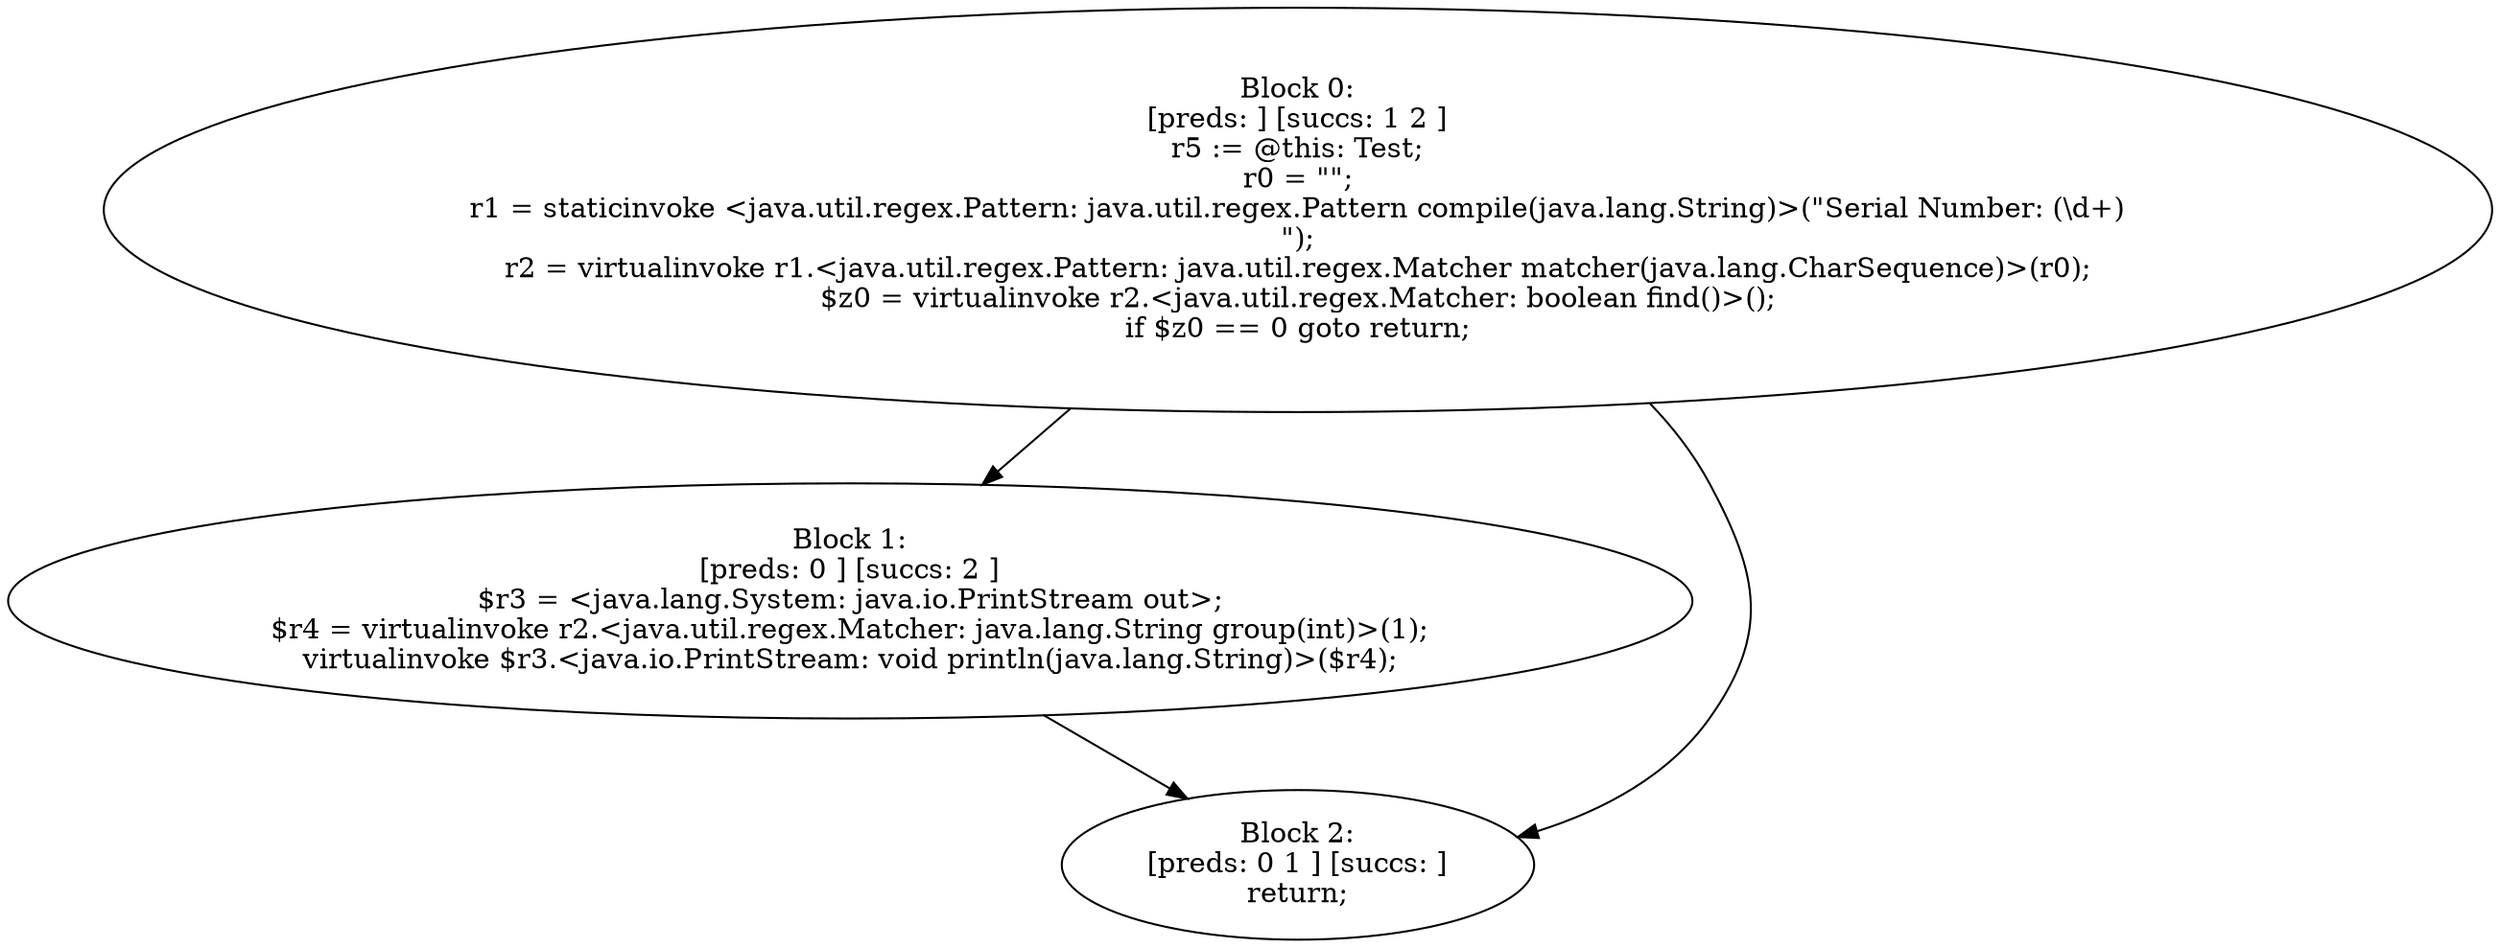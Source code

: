 digraph "unitGraph" {
    "Block 0:
[preds: ] [succs: 1 2 ]
r5 := @this: Test;
r0 = \"\";
r1 = staticinvoke <java.util.regex.Pattern: java.util.regex.Pattern compile(java.lang.String)>(\"Serial Number: (\\d+)\n\");
r2 = virtualinvoke r1.<java.util.regex.Pattern: java.util.regex.Matcher matcher(java.lang.CharSequence)>(r0);
$z0 = virtualinvoke r2.<java.util.regex.Matcher: boolean find()>();
if $z0 == 0 goto return;
"
    "Block 1:
[preds: 0 ] [succs: 2 ]
$r3 = <java.lang.System: java.io.PrintStream out>;
$r4 = virtualinvoke r2.<java.util.regex.Matcher: java.lang.String group(int)>(1);
virtualinvoke $r3.<java.io.PrintStream: void println(java.lang.String)>($r4);
"
    "Block 2:
[preds: 0 1 ] [succs: ]
return;
"
    "Block 0:
[preds: ] [succs: 1 2 ]
r5 := @this: Test;
r0 = \"\";
r1 = staticinvoke <java.util.regex.Pattern: java.util.regex.Pattern compile(java.lang.String)>(\"Serial Number: (\\d+)\n\");
r2 = virtualinvoke r1.<java.util.regex.Pattern: java.util.regex.Matcher matcher(java.lang.CharSequence)>(r0);
$z0 = virtualinvoke r2.<java.util.regex.Matcher: boolean find()>();
if $z0 == 0 goto return;
"->"Block 1:
[preds: 0 ] [succs: 2 ]
$r3 = <java.lang.System: java.io.PrintStream out>;
$r4 = virtualinvoke r2.<java.util.regex.Matcher: java.lang.String group(int)>(1);
virtualinvoke $r3.<java.io.PrintStream: void println(java.lang.String)>($r4);
";
    "Block 0:
[preds: ] [succs: 1 2 ]
r5 := @this: Test;
r0 = \"\";
r1 = staticinvoke <java.util.regex.Pattern: java.util.regex.Pattern compile(java.lang.String)>(\"Serial Number: (\\d+)\n\");
r2 = virtualinvoke r1.<java.util.regex.Pattern: java.util.regex.Matcher matcher(java.lang.CharSequence)>(r0);
$z0 = virtualinvoke r2.<java.util.regex.Matcher: boolean find()>();
if $z0 == 0 goto return;
"->"Block 2:
[preds: 0 1 ] [succs: ]
return;
";
    "Block 1:
[preds: 0 ] [succs: 2 ]
$r3 = <java.lang.System: java.io.PrintStream out>;
$r4 = virtualinvoke r2.<java.util.regex.Matcher: java.lang.String group(int)>(1);
virtualinvoke $r3.<java.io.PrintStream: void println(java.lang.String)>($r4);
"->"Block 2:
[preds: 0 1 ] [succs: ]
return;
";
}
